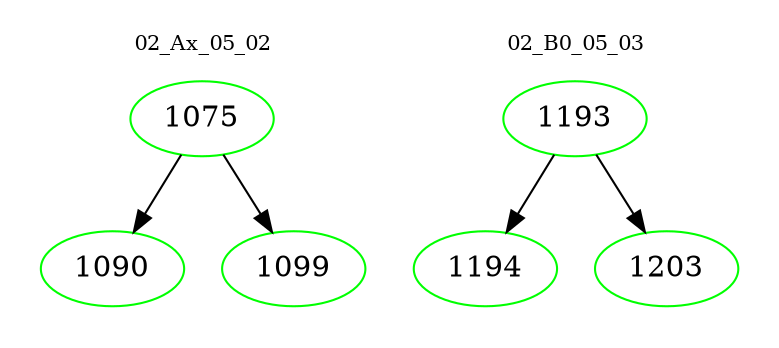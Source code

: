 digraph{
subgraph cluster_0 {
color = white
label = "02_Ax_05_02";
fontsize=10;
T0_1075 [label="1075", color="green"]
T0_1075 -> T0_1090 [color="black"]
T0_1090 [label="1090", color="green"]
T0_1075 -> T0_1099 [color="black"]
T0_1099 [label="1099", color="green"]
}
subgraph cluster_1 {
color = white
label = "02_B0_05_03";
fontsize=10;
T1_1193 [label="1193", color="green"]
T1_1193 -> T1_1194 [color="black"]
T1_1194 [label="1194", color="green"]
T1_1193 -> T1_1203 [color="black"]
T1_1203 [label="1203", color="green"]
}
}
